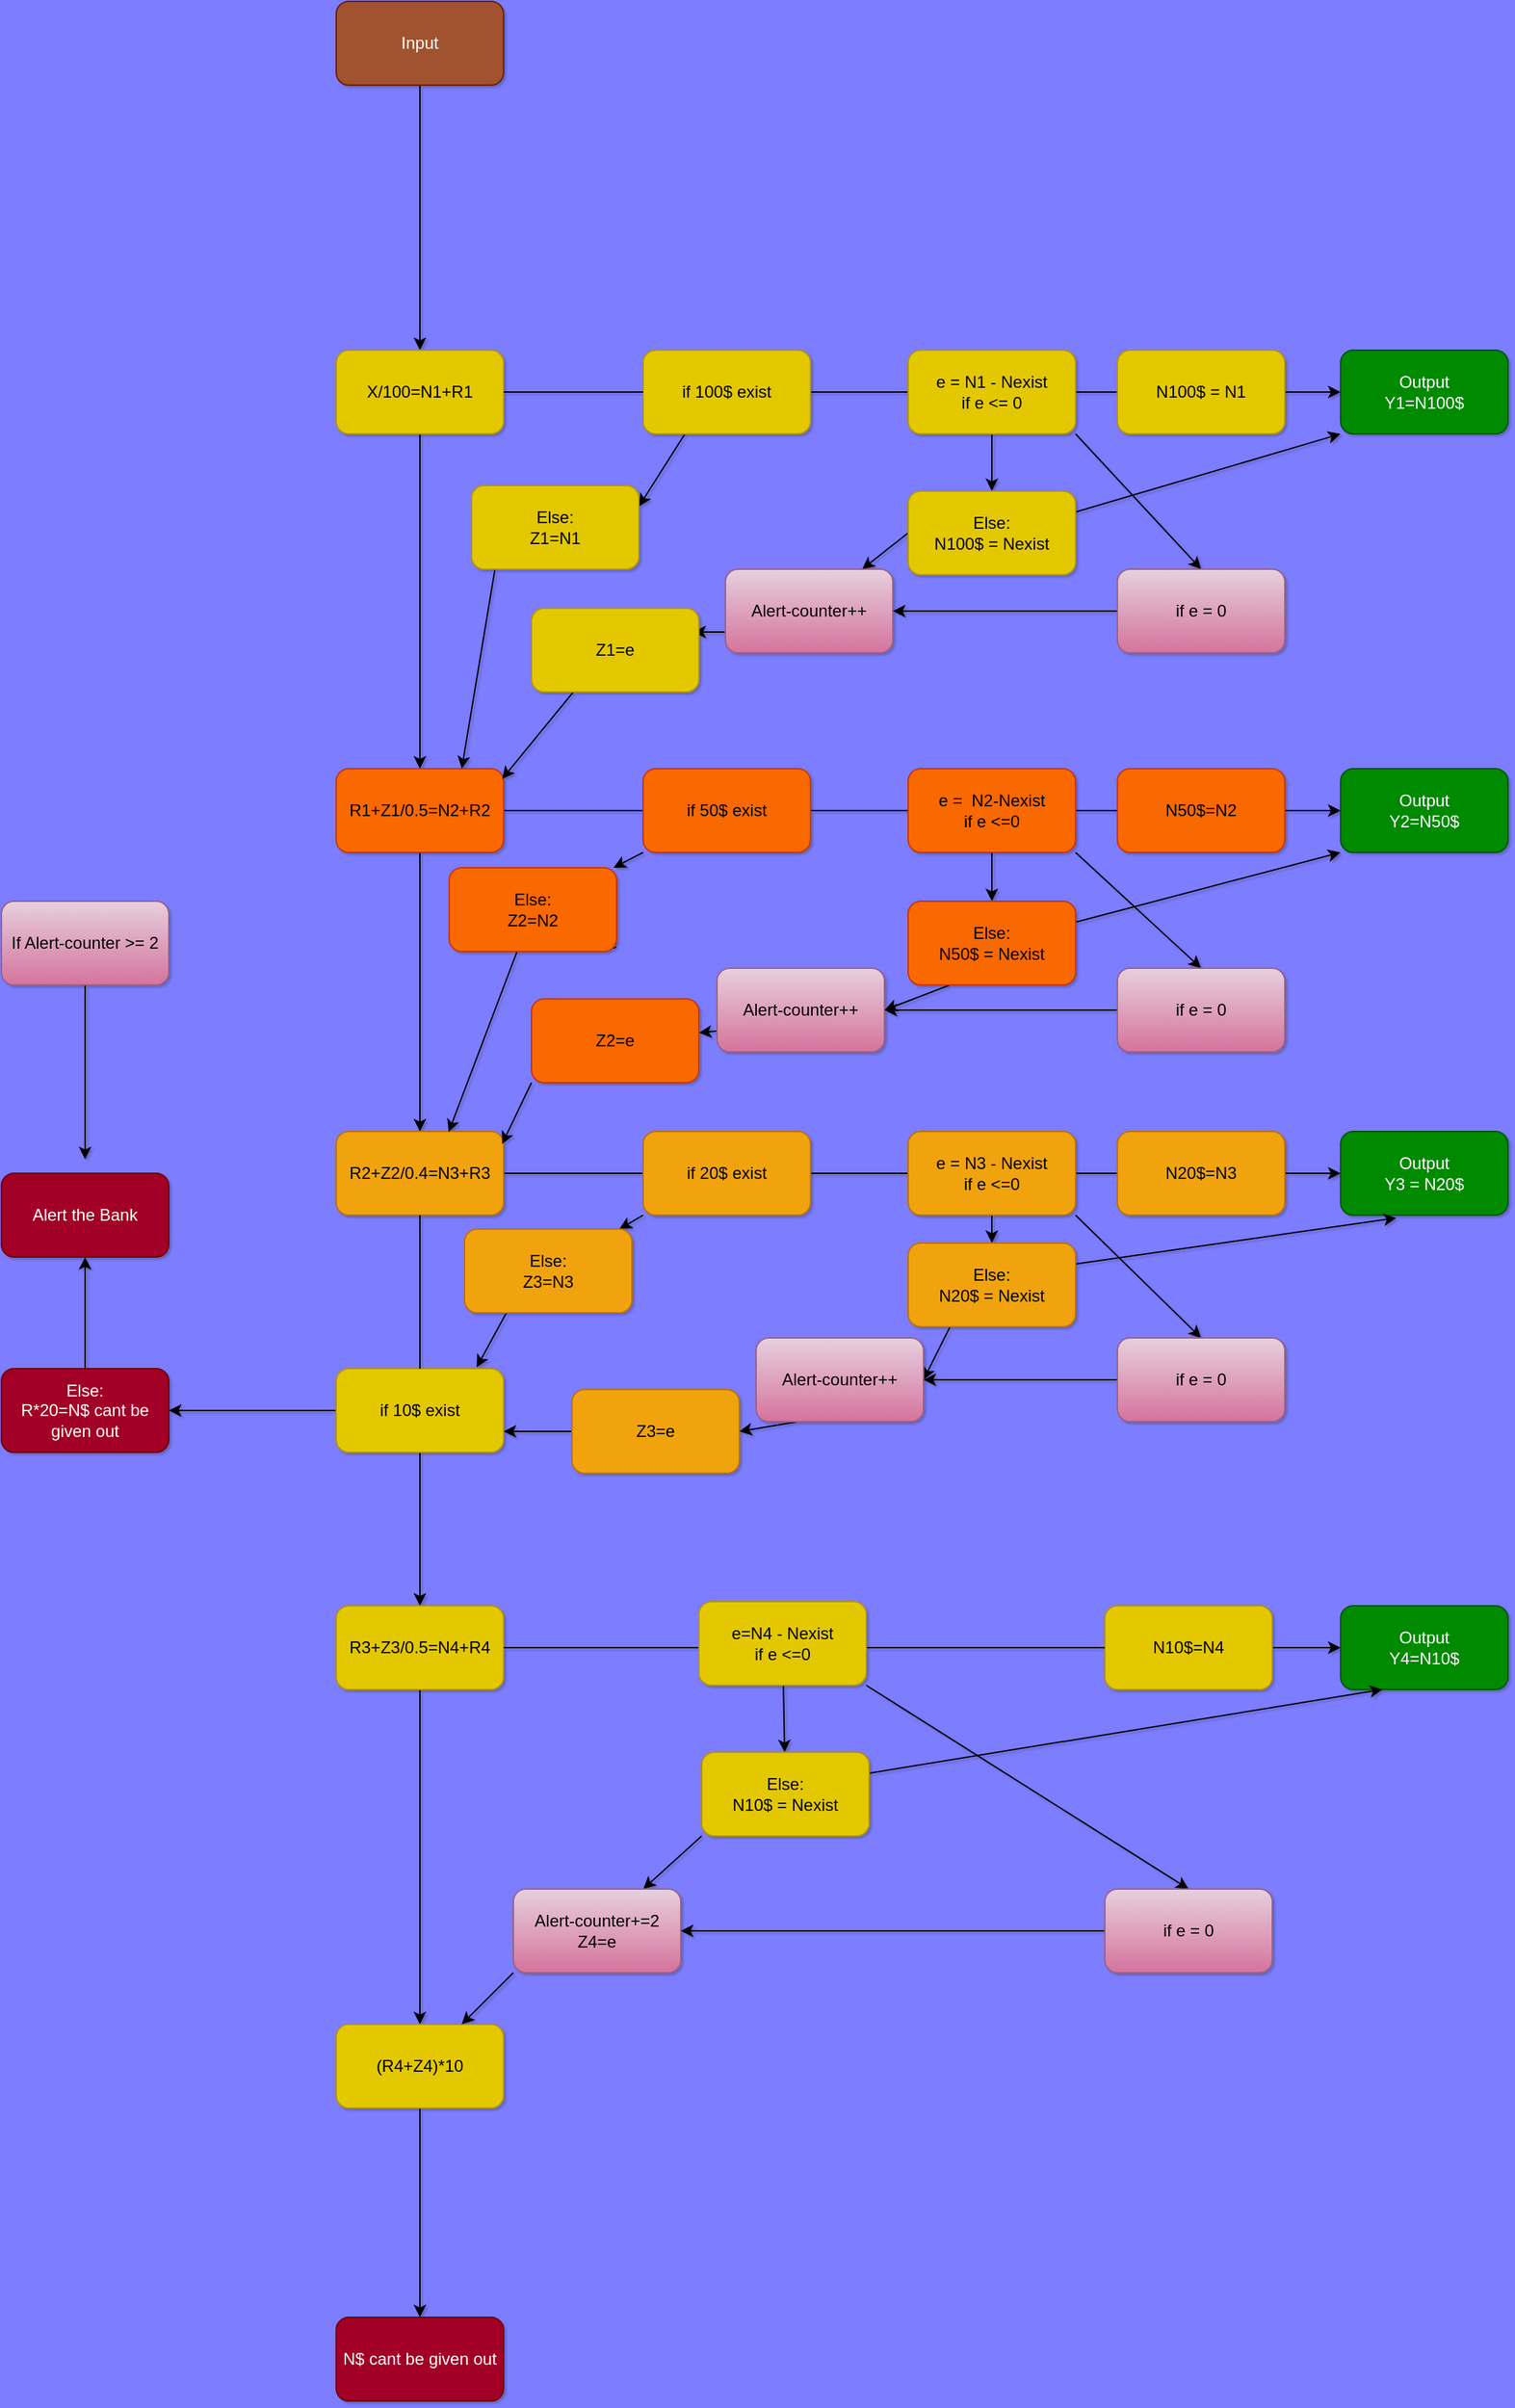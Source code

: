 <mxfile>
    <diagram id="O9iFwuLo9AxRHAz9ylYj" name="Page-1">
        <mxGraphModel dx="1115" dy="1190" grid="0" gridSize="10" guides="1" tooltips="1" connect="1" arrows="1" fold="1" page="0" pageScale="1" pageWidth="827" pageHeight="1169" background="#7D7DFF" math="0" shadow="1">
            <root>
                <mxCell id="0"/>
                <mxCell id="1" parent="0"/>
                <mxCell id="4" value="" style="edgeStyle=none;html=1;" parent="1" source="2" target="3" edge="1">
                    <mxGeometry relative="1" as="geometry"/>
                </mxCell>
                <mxCell id="2" value="Input" style="rounded=1;whiteSpace=wrap;html=1;fillColor=#a0522d;strokeColor=#6D1F00;fontStyle=0;fontColor=#ffffff;" parent="1" vertex="1">
                    <mxGeometry x="240" y="-240" width="120" height="60" as="geometry"/>
                </mxCell>
                <mxCell id="6" value="" style="edgeStyle=none;html=1;startArrow=none;" parent="1" source="34" target="5" edge="1">
                    <mxGeometry relative="1" as="geometry"/>
                </mxCell>
                <mxCell id="8" value="" style="edgeStyle=none;html=1;" parent="1" source="3" target="7" edge="1">
                    <mxGeometry relative="1" as="geometry"/>
                </mxCell>
                <mxCell id="3" value="X/100=N1+R1" style="whiteSpace=wrap;html=1;rounded=1;fillColor=#e3c800;strokeColor=#B09500;fontColor=#000000;" parent="1" vertex="1">
                    <mxGeometry x="240" y="10" width="120" height="60" as="geometry"/>
                </mxCell>
                <mxCell id="5" value="Output&lt;br&gt;Y1=N100$" style="whiteSpace=wrap;html=1;rounded=1;fillColor=#008a00;fontColor=#ffffff;strokeColor=#005700;" parent="1" vertex="1">
                    <mxGeometry x="960" y="10" width="120" height="60" as="geometry"/>
                </mxCell>
                <mxCell id="10" value="" style="edgeStyle=none;html=1;" parent="1" source="7" target="9" edge="1">
                    <mxGeometry relative="1" as="geometry"/>
                </mxCell>
                <mxCell id="12" value="" style="edgeStyle=none;html=1;" parent="1" source="7" target="11" edge="1">
                    <mxGeometry relative="1" as="geometry"/>
                </mxCell>
                <mxCell id="7" value="R1+Z1/0.5=N2+R2" style="whiteSpace=wrap;html=1;rounded=1;fillColor=#fa6800;fontColor=#000000;strokeColor=#C73500;" parent="1" vertex="1">
                    <mxGeometry x="240" y="310" width="120" height="60" as="geometry"/>
                </mxCell>
                <mxCell id="9" value="Output&lt;br&gt;Y2=N50$" style="whiteSpace=wrap;html=1;rounded=1;fillColor=#008a00;fontColor=#ffffff;strokeColor=#005700;" parent="1" vertex="1">
                    <mxGeometry x="960" y="310" width="120" height="60" as="geometry"/>
                </mxCell>
                <mxCell id="14" value="" style="edgeStyle=none;html=1;" parent="1" source="11" target="13" edge="1">
                    <mxGeometry relative="1" as="geometry"/>
                </mxCell>
                <mxCell id="16" value="" style="edgeStyle=none;html=1;startArrow=none;" parent="1" source="23" target="15" edge="1">
                    <mxGeometry relative="1" as="geometry"/>
                </mxCell>
                <mxCell id="11" value="R2+Z2/0.4=N3+R3" style="whiteSpace=wrap;html=1;rounded=1;fillColor=#f0a30a;fontColor=#000000;strokeColor=#BD7000;" parent="1" vertex="1">
                    <mxGeometry x="240" y="570" width="120" height="60" as="geometry"/>
                </mxCell>
                <mxCell id="13" value="Output&lt;br&gt;Y3 = N20$" style="whiteSpace=wrap;html=1;rounded=1;fillColor=#008a00;fontColor=#ffffff;strokeColor=#005700;" parent="1" vertex="1">
                    <mxGeometry x="960" y="570" width="120" height="60" as="geometry"/>
                </mxCell>
                <mxCell id="18" value="" style="edgeStyle=none;html=1;startArrow=none;" parent="1" source="67" target="17" edge="1">
                    <mxGeometry relative="1" as="geometry"/>
                </mxCell>
                <mxCell id="20" value="" style="edgeStyle=none;html=1;" parent="1" source="15" target="19" edge="1">
                    <mxGeometry relative="1" as="geometry"/>
                </mxCell>
                <mxCell id="15" value="R3+Z3/0.5=N4+R4" style="whiteSpace=wrap;html=1;rounded=1;fillColor=#e3c800;fontColor=#000000;strokeColor=#B09500;" parent="1" vertex="1">
                    <mxGeometry x="240" y="910" width="120" height="60" as="geometry"/>
                </mxCell>
                <mxCell id="17" value="Output&lt;br&gt;Y4=N10$" style="whiteSpace=wrap;html=1;rounded=1;fillColor=#008a00;fontColor=#ffffff;strokeColor=#005700;" parent="1" vertex="1">
                    <mxGeometry x="960" y="910" width="120" height="60" as="geometry"/>
                </mxCell>
                <mxCell id="22" value="" style="edgeStyle=none;html=1;" parent="1" source="19" target="21" edge="1">
                    <mxGeometry relative="1" as="geometry"/>
                </mxCell>
                <mxCell id="19" value="(R4+Z4)*10" style="whiteSpace=wrap;html=1;rounded=1;fillColor=#e3c800;fontColor=#000000;strokeColor=#B09500;" parent="1" vertex="1">
                    <mxGeometry x="240" y="1210" width="120" height="60" as="geometry"/>
                </mxCell>
                <mxCell id="21" value="N$ cant be given out" style="whiteSpace=wrap;html=1;rounded=1;fillColor=#a20025;fontColor=#ffffff;strokeColor=#6F0000;" parent="1" vertex="1">
                    <mxGeometry x="240" y="1420" width="120" height="60" as="geometry"/>
                </mxCell>
                <mxCell id="25" value="" style="edgeStyle=none;html=1;" parent="1" source="23" target="24" edge="1">
                    <mxGeometry relative="1" as="geometry"/>
                </mxCell>
                <mxCell id="71" value="" style="edgeStyle=none;html=1;" parent="1" source="24" target="70" edge="1">
                    <mxGeometry relative="1" as="geometry"/>
                </mxCell>
                <mxCell id="24" value="Else:&lt;br&gt;R*20=N$ cant be given out" style="whiteSpace=wrap;html=1;rounded=1;fillColor=#a20025;fontColor=#ffffff;strokeColor=#6F0000;" parent="1" vertex="1">
                    <mxGeometry y="740" width="120" height="60" as="geometry"/>
                </mxCell>
                <mxCell id="23" value="if 10$ exist" style="rounded=1;whiteSpace=wrap;html=1;fillColor=#e3c800;fontColor=#000000;strokeColor=#B09500;" parent="1" vertex="1">
                    <mxGeometry x="240" y="740" width="120" height="60" as="geometry"/>
                </mxCell>
                <mxCell id="26" value="" style="edgeStyle=none;html=1;endArrow=none;" parent="1" source="11" target="23" edge="1">
                    <mxGeometry relative="1" as="geometry">
                        <mxPoint x="300" y="510" as="sourcePoint"/>
                        <mxPoint x="300" y="590" as="targetPoint"/>
                    </mxGeometry>
                </mxCell>
                <mxCell id="111" style="edgeStyle=none;html=1;exitX=0;exitY=1;exitDx=0;exitDy=0;fontColor=#000000;" parent="1" source="33" target="63" edge="1">
                    <mxGeometry relative="1" as="geometry"/>
                </mxCell>
                <mxCell id="33" value="if 20$ exist" style="rounded=1;whiteSpace=wrap;html=1;fillColor=#f0a30a;fontColor=#000000;strokeColor=#BD7000;" parent="1" vertex="1">
                    <mxGeometry x="460" y="570" width="120" height="60" as="geometry"/>
                </mxCell>
                <mxCell id="106" style="edgeStyle=none;html=1;exitX=0;exitY=1;exitDx=0;exitDy=0;fontColor=#000000;" parent="1" source="35" target="50" edge="1">
                    <mxGeometry relative="1" as="geometry"/>
                </mxCell>
                <mxCell id="35" value="if 50$ exist" style="rounded=1;whiteSpace=wrap;html=1;fillColor=#fa6800;fontColor=#000000;strokeColor=#C73500;" parent="1" vertex="1">
                    <mxGeometry x="460" y="310" width="120" height="60" as="geometry"/>
                </mxCell>
                <mxCell id="99" style="edgeStyle=none;html=1;exitX=0.25;exitY=1;exitDx=0;exitDy=0;entryX=1;entryY=0.25;entryDx=0;entryDy=0;fontColor=#000000;" parent="1" source="34" target="49" edge="1">
                    <mxGeometry relative="1" as="geometry"/>
                </mxCell>
                <mxCell id="34" value="if 100$ exist" style="rounded=1;whiteSpace=wrap;html=1;fillColor=#e3c800;fontColor=#000000;strokeColor=#B09500;" parent="1" vertex="1">
                    <mxGeometry x="460" y="10" width="120" height="60" as="geometry"/>
                </mxCell>
                <mxCell id="38" value="" style="edgeStyle=none;html=1;endArrow=none;" parent="1" source="3" target="34" edge="1">
                    <mxGeometry relative="1" as="geometry">
                        <mxPoint x="360" y="200" as="sourcePoint"/>
                        <mxPoint x="640" y="200" as="targetPoint"/>
                    </mxGeometry>
                </mxCell>
                <mxCell id="40" value="Else" style="text;html=1;strokeColor=none;fillColor=none;align=center;verticalAlign=middle;whiteSpace=wrap;rounded=0;" parent="1" vertex="1">
                    <mxGeometry x="400" y="420" width="60" height="30" as="geometry"/>
                </mxCell>
                <mxCell id="46" value="" style="edgeStyle=none;html=1;" parent="1" source="43" target="45" edge="1">
                    <mxGeometry relative="1" as="geometry"/>
                </mxCell>
                <mxCell id="124" style="edgeStyle=none;html=1;exitX=1;exitY=1;exitDx=0;exitDy=0;entryX=0.5;entryY=0;entryDx=0;entryDy=0;fillColor=#fad7ac;strokeColor=#000000;" edge="1" parent="1" source="43" target="122">
                    <mxGeometry relative="1" as="geometry"/>
                </mxCell>
                <mxCell id="43" value="e = N1 - Nexist&lt;br&gt;if e &amp;lt;= 0" style="rounded=1;whiteSpace=wrap;html=1;fillColor=#e3c800;fontColor=#000000;strokeColor=#B09500;" parent="1" vertex="1">
                    <mxGeometry x="650" y="10" width="120" height="60" as="geometry"/>
                </mxCell>
                <mxCell id="44" value="N100$ = N1" style="rounded=1;whiteSpace=wrap;html=1;fillColor=#e3c800;fontColor=#000000;strokeColor=#B09500;" parent="1" vertex="1">
                    <mxGeometry x="800" y="10" width="120" height="60" as="geometry"/>
                </mxCell>
                <mxCell id="48" style="edgeStyle=none;html=1;exitX=1;exitY=0.25;exitDx=0;exitDy=0;entryX=0;entryY=1;entryDx=0;entryDy=0;" parent="1" source="45" target="5" edge="1">
                    <mxGeometry relative="1" as="geometry"/>
                </mxCell>
                <mxCell id="121" style="edgeStyle=none;html=1;exitX=0;exitY=0.5;exitDx=0;exitDy=0;" edge="1" parent="1" source="45" target="74">
                    <mxGeometry relative="1" as="geometry"/>
                </mxCell>
                <mxCell id="45" value="Else:&lt;br&gt;N100$ = Nexist" style="whiteSpace=wrap;html=1;rounded=1;fillColor=#e3c800;fontColor=#000000;strokeColor=#B09500;" parent="1" vertex="1">
                    <mxGeometry x="650" y="111" width="120" height="60" as="geometry"/>
                </mxCell>
                <mxCell id="100" style="edgeStyle=none;html=1;entryX=0.75;entryY=0;entryDx=0;entryDy=0;fontColor=#000000;exitX=0.154;exitY=0.833;exitDx=0;exitDy=0;exitPerimeter=0;" parent="1" source="49" target="7" edge="1">
                    <mxGeometry relative="1" as="geometry"/>
                </mxCell>
                <mxCell id="49" value="Else:&lt;br&gt;Z1=N1" style="rounded=1;whiteSpace=wrap;html=1;fillColor=#e3c800;fontColor=#000000;strokeColor=#B09500;" parent="1" vertex="1">
                    <mxGeometry x="337" y="107" width="120" height="60" as="geometry"/>
                </mxCell>
                <mxCell id="105" style="edgeStyle=none;html=1;entryX=0.672;entryY=0.007;entryDx=0;entryDy=0;entryPerimeter=0;fontColor=#000000;" parent="1" source="50" target="11" edge="1">
                    <mxGeometry relative="1" as="geometry">
                        <Array as="points"/>
                    </mxGeometry>
                </mxCell>
                <mxCell id="50" value="Else:&lt;br&gt;Z2=N2" style="rounded=1;whiteSpace=wrap;html=1;fillColor=#fa6800;fontColor=#000000;strokeColor=#C73500;" parent="1" vertex="1">
                    <mxGeometry x="321" y="381" width="120" height="60" as="geometry"/>
                </mxCell>
                <mxCell id="55" value="" style="edgeStyle=none;html=1;" parent="1" source="51" target="54" edge="1">
                    <mxGeometry relative="1" as="geometry"/>
                </mxCell>
                <mxCell id="125" style="edgeStyle=none;html=1;exitX=1;exitY=1;exitDx=0;exitDy=0;entryX=0.5;entryY=0;entryDx=0;entryDy=0;strokeColor=#000000;" edge="1" parent="1" source="51" target="115">
                    <mxGeometry relative="1" as="geometry"/>
                </mxCell>
                <mxCell id="51" value="e =&amp;nbsp; N2-Nexist&lt;br&gt;if e &amp;lt;=0" style="rounded=1;whiteSpace=wrap;html=1;fillColor=#fa6800;fontColor=#000000;strokeColor=#C73500;" parent="1" vertex="1">
                    <mxGeometry x="650" y="310" width="120" height="60" as="geometry"/>
                </mxCell>
                <mxCell id="52" value="N50$=N2" style="rounded=1;whiteSpace=wrap;html=1;fillColor=#fa6800;fontColor=#000000;strokeColor=#C73500;" parent="1" vertex="1">
                    <mxGeometry x="800" y="310" width="120" height="60" as="geometry"/>
                </mxCell>
                <mxCell id="57" style="edgeStyle=none;html=1;exitX=1;exitY=0.25;exitDx=0;exitDy=0;entryX=0;entryY=1;entryDx=0;entryDy=0;" parent="1" source="54" target="9" edge="1">
                    <mxGeometry relative="1" as="geometry"/>
                </mxCell>
                <mxCell id="114" style="edgeStyle=none;html=1;exitX=0.25;exitY=1;exitDx=0;exitDy=0;entryX=1;entryY=0.5;entryDx=0;entryDy=0;fontColor=#000000;" parent="1" source="54" target="75" edge="1">
                    <mxGeometry relative="1" as="geometry"/>
                </mxCell>
                <mxCell id="54" value="Else:&lt;br&gt;N50$ = Nexist&lt;br&gt;" style="whiteSpace=wrap;html=1;rounded=1;fillColor=#fa6800;fontColor=#000000;strokeColor=#C73500;" parent="1" vertex="1">
                    <mxGeometry x="650" y="405" width="120" height="60" as="geometry"/>
                </mxCell>
                <mxCell id="64" style="edgeStyle=none;html=1;exitX=0.5;exitY=1;exitDx=0;exitDy=0;entryX=0.5;entryY=0;entryDx=0;entryDy=0;" parent="1" source="60" target="62" edge="1">
                    <mxGeometry relative="1" as="geometry"/>
                </mxCell>
                <mxCell id="126" style="edgeStyle=none;html=1;exitX=1;exitY=1;exitDx=0;exitDy=0;entryX=0.5;entryY=0;entryDx=0;entryDy=0;strokeColor=#000000;" edge="1" parent="1" source="60" target="116">
                    <mxGeometry relative="1" as="geometry"/>
                </mxCell>
                <mxCell id="60" value="e = N3 - Nexist&lt;br&gt;if e &amp;lt;=0" style="rounded=1;whiteSpace=wrap;html=1;fillColor=#f0a30a;fontColor=#000000;strokeColor=#BD7000;" parent="1" vertex="1">
                    <mxGeometry x="650" y="570" width="120" height="60" as="geometry"/>
                </mxCell>
                <mxCell id="61" value="N20$=N3" style="rounded=1;whiteSpace=wrap;html=1;fillColor=#f0a30a;fontColor=#000000;strokeColor=#BD7000;" parent="1" vertex="1">
                    <mxGeometry x="800" y="570" width="120" height="60" as="geometry"/>
                </mxCell>
                <mxCell id="66" style="edgeStyle=none;html=1;exitX=1;exitY=0.25;exitDx=0;exitDy=0;entryX=0.333;entryY=1.033;entryDx=0;entryDy=0;entryPerimeter=0;" parent="1" source="62" target="13" edge="1">
                    <mxGeometry relative="1" as="geometry"/>
                </mxCell>
                <mxCell id="108" style="edgeStyle=none;html=1;exitX=0.25;exitY=1;exitDx=0;exitDy=0;entryX=1;entryY=0.5;entryDx=0;entryDy=0;fontColor=#000000;" parent="1" source="62" target="76" edge="1">
                    <mxGeometry relative="1" as="geometry"/>
                </mxCell>
                <mxCell id="62" value="Else:&lt;br&gt;N20$ = Nexist" style="rounded=1;whiteSpace=wrap;html=1;fillColor=#f0a30a;fontColor=#000000;strokeColor=#BD7000;" parent="1" vertex="1">
                    <mxGeometry x="650" y="650" width="120" height="60" as="geometry"/>
                </mxCell>
                <mxCell id="112" style="edgeStyle=none;html=1;exitX=0.25;exitY=1;exitDx=0;exitDy=0;fontColor=#000000;" parent="1" source="63" edge="1">
                    <mxGeometry relative="1" as="geometry">
                        <mxPoint x="340.696" y="739.087" as="targetPoint"/>
                    </mxGeometry>
                </mxCell>
                <mxCell id="63" value="Else:&lt;br&gt;Z3=N3" style="rounded=1;whiteSpace=wrap;html=1;fillColor=#f0a30a;fontColor=#000000;strokeColor=#BD7000;" parent="1" vertex="1">
                    <mxGeometry x="332" y="640" width="120" height="60" as="geometry"/>
                </mxCell>
                <mxCell id="70" value="Alert the Bank" style="whiteSpace=wrap;html=1;rounded=1;fillColor=#a20025;fontColor=#ffffff;strokeColor=#6F0000;" parent="1" vertex="1">
                    <mxGeometry y="600" width="120" height="60" as="geometry"/>
                </mxCell>
                <mxCell id="73" style="edgeStyle=none;html=1;exitX=0.5;exitY=1;exitDx=0;exitDy=0;" parent="1" source="72" edge="1">
                    <mxGeometry relative="1" as="geometry">
                        <mxPoint x="60" y="590" as="targetPoint"/>
                    </mxGeometry>
                </mxCell>
                <mxCell id="72" value="If Alert-counter &amp;gt;= 2" style="rounded=1;whiteSpace=wrap;html=1;fillColor=#e6d0de;strokeColor=#996185;glass=0;shadow=0;sketch=0;gradientColor=#d5739d;" parent="1" vertex="1">
                    <mxGeometry y="405" width="120" height="60" as="geometry"/>
                </mxCell>
                <mxCell id="97" style="edgeStyle=none;html=1;exitX=0;exitY=0.75;exitDx=0;exitDy=0;fontColor=#000000;" parent="1" source="74" edge="1">
                    <mxGeometry relative="1" as="geometry">
                        <mxPoint x="496" y="212" as="targetPoint"/>
                    </mxGeometry>
                </mxCell>
                <mxCell id="74" value="Alert-counter++" style="rounded=1;whiteSpace=wrap;html=1;fillColor=#e6d0de;strokeColor=#996185;gradientColor=#d5739d;" parent="1" vertex="1">
                    <mxGeometry x="519" y="167" width="120" height="60" as="geometry"/>
                </mxCell>
                <mxCell id="103" style="edgeStyle=none;html=1;exitX=0;exitY=0.75;exitDx=0;exitDy=0;fontColor=#000000;" parent="1" source="75" target="101" edge="1">
                    <mxGeometry relative="1" as="geometry"/>
                </mxCell>
                <mxCell id="75" value="Alert-counter++" style="rounded=1;whiteSpace=wrap;html=1;fillColor=#e6d0de;strokeColor=#996185;gradientColor=#d5739d;" parent="1" vertex="1">
                    <mxGeometry x="513" y="453" width="120" height="60" as="geometry"/>
                </mxCell>
                <mxCell id="113" style="edgeStyle=none;html=1;exitX=0.25;exitY=1;exitDx=0;exitDy=0;entryX=1;entryY=0.5;entryDx=0;entryDy=0;fontColor=#000000;" parent="1" source="76" target="107" edge="1">
                    <mxGeometry relative="1" as="geometry"/>
                </mxCell>
                <mxCell id="76" value="Alert-counter++" style="rounded=1;whiteSpace=wrap;html=1;fillColor=#e6d0de;strokeColor=#996185;gradientColor=#d5739d;" parent="1" vertex="1">
                    <mxGeometry x="541" y="718" width="120" height="60" as="geometry"/>
                </mxCell>
                <mxCell id="67" value="N10$=N4" style="rounded=1;whiteSpace=wrap;html=1;fillColor=#e3c800;fontColor=#000000;strokeColor=#B09500;" parent="1" vertex="1">
                    <mxGeometry x="791" y="910" width="120" height="60" as="geometry"/>
                </mxCell>
                <mxCell id="77" value="" style="edgeStyle=none;html=1;endArrow=none;" parent="1" source="15" target="67" edge="1">
                    <mxGeometry relative="1" as="geometry">
                        <mxPoint x="360" y="940" as="sourcePoint"/>
                        <mxPoint x="960" y="940" as="targetPoint"/>
                    </mxGeometry>
                </mxCell>
                <mxCell id="80" value="" style="edgeStyle=none;html=1;" parent="1" source="78" target="79" edge="1">
                    <mxGeometry relative="1" as="geometry"/>
                </mxCell>
                <mxCell id="127" style="edgeStyle=none;html=1;exitX=1;exitY=1;exitDx=0;exitDy=0;entryX=0.5;entryY=0;entryDx=0;entryDy=0;strokeColor=#000000;" edge="1" parent="1" source="78" target="117">
                    <mxGeometry relative="1" as="geometry"/>
                </mxCell>
                <mxCell id="78" value="e=N4 - Nexist&lt;br&gt;if e &amp;lt;=0" style="rounded=1;whiteSpace=wrap;html=1;fillColor=#e3c800;fontColor=#000000;strokeColor=#B09500;" parent="1" vertex="1">
                    <mxGeometry x="500" y="907" width="120" height="60" as="geometry"/>
                </mxCell>
                <mxCell id="81" style="edgeStyle=none;html=1;exitX=1;exitY=0.25;exitDx=0;exitDy=0;entryX=0.25;entryY=1;entryDx=0;entryDy=0;" parent="1" source="79" target="17" edge="1">
                    <mxGeometry relative="1" as="geometry"/>
                </mxCell>
                <mxCell id="88" style="edgeStyle=none;html=1;exitX=0;exitY=1;exitDx=0;exitDy=0;" parent="1" source="79" target="87" edge="1">
                    <mxGeometry relative="1" as="geometry"/>
                </mxCell>
                <mxCell id="79" value="Else:&lt;br&gt;N10$ = Nexist" style="whiteSpace=wrap;html=1;rounded=1;fillColor=#e3c800;fontColor=#000000;strokeColor=#B09500;" parent="1" vertex="1">
                    <mxGeometry x="502" y="1015" width="120" height="60" as="geometry"/>
                </mxCell>
                <mxCell id="89" style="edgeStyle=none;html=1;exitX=0;exitY=1;exitDx=0;exitDy=0;" parent="1" source="87" target="19" edge="1">
                    <mxGeometry relative="1" as="geometry"/>
                </mxCell>
                <mxCell id="87" value="Alert-counter+=2&lt;br&gt;Z4=e" style="rounded=1;whiteSpace=wrap;html=1;fillColor=#e6d0de;strokeColor=#996185;gradientColor=#d5739d;" parent="1" vertex="1">
                    <mxGeometry x="367" y="1113" width="120" height="60" as="geometry"/>
                </mxCell>
                <mxCell id="98" style="edgeStyle=none;html=1;exitX=0.25;exitY=1;exitDx=0;exitDy=0;entryX=0.991;entryY=0.122;entryDx=0;entryDy=0;entryPerimeter=0;fontColor=#000000;" parent="1" source="95" target="7" edge="1">
                    <mxGeometry relative="1" as="geometry"/>
                </mxCell>
                <mxCell id="95" value="Z1=e" style="rounded=1;whiteSpace=wrap;html=1;shadow=0;glass=0;sketch=0;fontColor=#000000;fillColor=#e3c800;strokeColor=#B09500;" parent="1" vertex="1">
                    <mxGeometry x="380" y="195" width="120" height="60" as="geometry"/>
                </mxCell>
                <mxCell id="104" style="edgeStyle=none;html=1;exitX=0;exitY=1;exitDx=0;exitDy=0;entryX=0.991;entryY=0.151;entryDx=0;entryDy=0;entryPerimeter=0;fontColor=#000000;" parent="1" source="101" target="11" edge="1">
                    <mxGeometry relative="1" as="geometry"/>
                </mxCell>
                <mxCell id="101" value="Z2=e" style="rounded=1;whiteSpace=wrap;html=1;shadow=0;glass=0;sketch=0;fontColor=#000000;fillColor=#fa6800;strokeColor=#C73500;" parent="1" vertex="1">
                    <mxGeometry x="380" y="475" width="120" height="60" as="geometry"/>
                </mxCell>
                <mxCell id="110" style="edgeStyle=none;html=1;exitX=0;exitY=0.5;exitDx=0;exitDy=0;entryX=1;entryY=0.75;entryDx=0;entryDy=0;fontColor=#000000;" parent="1" source="107" target="23" edge="1">
                    <mxGeometry relative="1" as="geometry"/>
                </mxCell>
                <mxCell id="107" value="Z3=e" style="rounded=1;whiteSpace=wrap;html=1;shadow=0;glass=0;sketch=0;fontColor=#000000;fillColor=#f0a30a;strokeColor=#BD7000;" parent="1" vertex="1">
                    <mxGeometry x="409" y="755" width="120" height="60" as="geometry"/>
                </mxCell>
                <mxCell id="120" style="edgeStyle=none;html=1;exitX=0;exitY=0.5;exitDx=0;exitDy=0;entryX=1;entryY=0.5;entryDx=0;entryDy=0;strokeColor=#000000;" edge="1" parent="1" source="115" target="75">
                    <mxGeometry relative="1" as="geometry"/>
                </mxCell>
                <mxCell id="115" value="if e = 0" style="rounded=1;whiteSpace=wrap;html=1;fillColor=#e6d0de;strokeColor=#996185;gradientColor=#d5739d;" vertex="1" parent="1">
                    <mxGeometry x="800" y="453" width="120" height="60" as="geometry"/>
                </mxCell>
                <mxCell id="119" style="edgeStyle=none;html=1;exitX=0;exitY=0.5;exitDx=0;exitDy=0;strokeColor=#000000;" edge="1" parent="1" source="116" target="76">
                    <mxGeometry relative="1" as="geometry"/>
                </mxCell>
                <mxCell id="116" value="if e = 0" style="rounded=1;whiteSpace=wrap;html=1;fillColor=#e6d0de;strokeColor=#996185;gradientColor=#d5739d;" vertex="1" parent="1">
                    <mxGeometry x="800" y="718" width="120" height="60" as="geometry"/>
                </mxCell>
                <mxCell id="118" style="edgeStyle=none;html=1;exitX=0;exitY=0.5;exitDx=0;exitDy=0;strokeColor=#000000;" edge="1" parent="1" source="117" target="87">
                    <mxGeometry relative="1" as="geometry"/>
                </mxCell>
                <mxCell id="117" value="if e = 0" style="rounded=1;whiteSpace=wrap;html=1;fillColor=#e6d0de;strokeColor=#996185;gradientColor=#d5739d;" vertex="1" parent="1">
                    <mxGeometry x="791" y="1113" width="120" height="60" as="geometry"/>
                </mxCell>
                <mxCell id="123" style="edgeStyle=none;html=1;exitX=0;exitY=0.5;exitDx=0;exitDy=0;entryX=1;entryY=0.5;entryDx=0;entryDy=0;strokeColor=#000000;" edge="1" parent="1" source="122" target="74">
                    <mxGeometry relative="1" as="geometry"/>
                </mxCell>
                <mxCell id="122" value="if e = 0" style="rounded=1;whiteSpace=wrap;html=1;fillColor=#e6d0de;strokeColor=#996185;gradientColor=#d5739d;" vertex="1" parent="1">
                    <mxGeometry x="800" y="167" width="120" height="60" as="geometry"/>
                </mxCell>
            </root>
        </mxGraphModel>
    </diagram>
</mxfile>